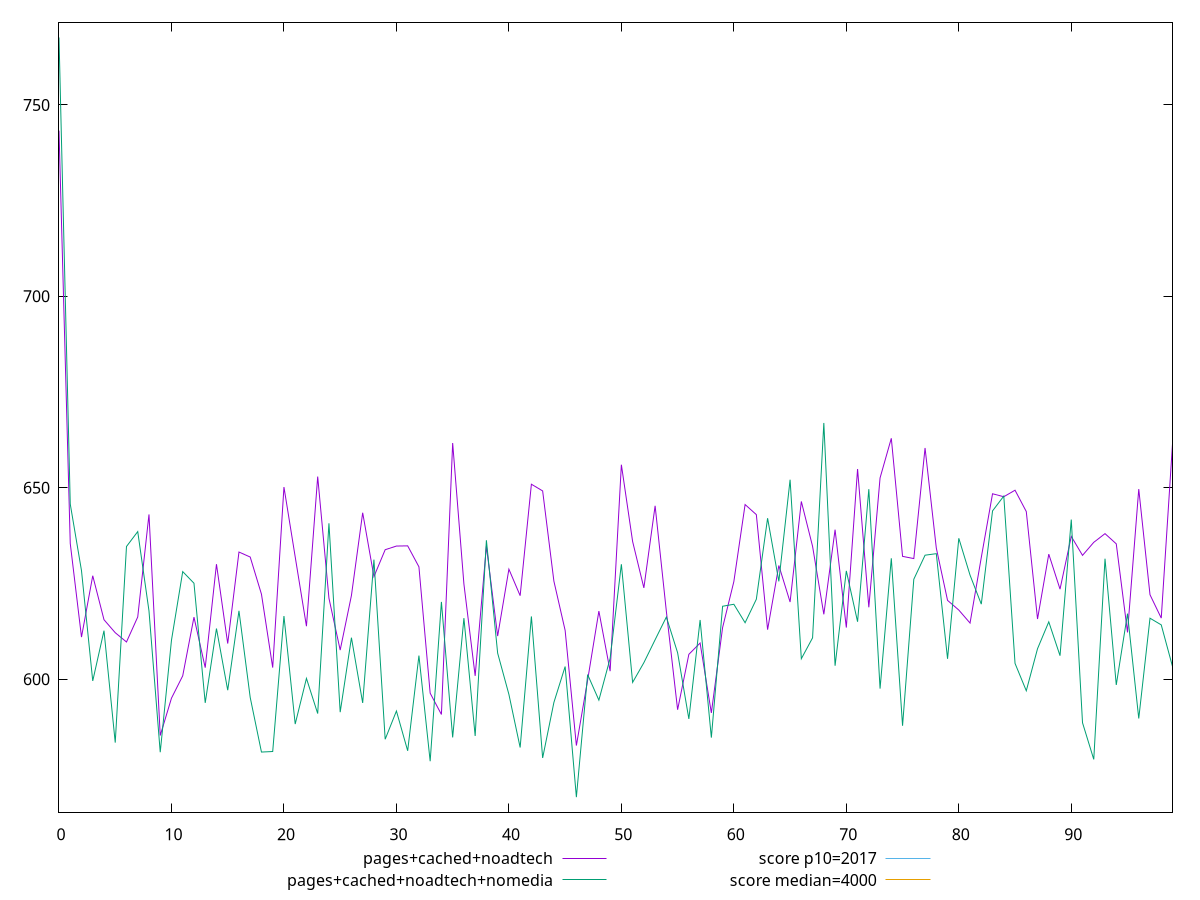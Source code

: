 reset

$pagesCachedNoadtech <<EOF
0 743.2760000000014
1 635.4800000000005
2 611.0280000000005
3 627.0480000000003
4 615.5640000000006
5 612.1720000000006
6 609.7480000000003
7 616.2840000000006
8 643.0600000000006
9 585.3240000000004
10 595.0800000000004
11 600.9160000000003
12 616.2400000000004
13 603.0480000000003
14 630.0600000000007
15 609.3440000000006
16 633.2360000000011
17 631.9320000000006
18 622.2360000000004
19 603.0640000000004
20 650.2040000000004
21 631.9720000000003
22 613.8720000000003
23 652.9360000000011
24 621.1800000000004
25 607.6360000000005
26 621.8960000000008
27 643.4960000000003
28 626.8240000000002
29 633.8440000000007
30 634.8000000000005
31 634.8520000000003
32 629.3800000000007
33 596.3800000000001
34 590.8240000000005
35 661.7040000000002
36 624.8880000000005
37 600.9000000000002
38 634.7760000000007
39 611.2960000000006
40 628.7600000000007
41 621.8400000000004
42 650.9440000000004
43 649.1960000000004
44 625.6360000000005
45 612.7720000000004
46 582.7040000000002
47 599.7920000000006
48 617.8160000000005
49 602.1320000000002
50 656.0360000000009
51 635.9840000000004
52 623.8720000000004
53 645.3080000000009
54 617.7440000000006
55 592.0640000000004
56 606.5280000000005
57 609.4760000000003
58 591.2200000000004
59 613.5240000000002
60 625.5200000000001
61 645.6360000000004
62 643.0040000000005
63 612.9680000000003
64 629.7240000000003
65 620.1840000000002
66 646.4480000000009
67 634.7240000000004
68 616.9800000000006
69 639.0760000000005
70 613.5120000000004
71 654.9160000000005
72 618.816
73 652.5880000000006
74 662.9400000000011
75 632.1080000000005
76 631.5320000000005
77 660.4120000000005
78 634.272000000001
79 620.6160000000002
80 618.0880000000006
81 614.6920000000007
82 631.8280000000004
83 648.4520000000002
84 647.6800000000004
85 649.3800000000003
86 643.8120000000001
87 615.7479999999998
88 632.6880000000009
89 623.5480000000005
90 637.3200000000002
91 632.3680000000008
92 635.7720000000002
93 638.0400000000001
94 635.3760000000004
95 612.2560000000003
96 649.6760000000007
97 622.0880000000004
98 615.9880000000002
99 661.4360000000004
EOF

$pagesCachedNoadtechNomedia <<EOF
0 767.6000000000003
1 645.7720000000007
2 628.3680000000004
3 599.5800000000003
4 612.7040000000003
5 583.4760000000006
6 634.6840000000002
7 638.5760000000006
8 617.8600000000008
9 580.9600000000005
10 610.212000000001
11 628.1320000000004
12 625.0920000000006
13 593.8519999999999
14 613.2640000000006
15 597.1560000000004
16 617.8880000000001
17 595.2680000000004
18 581.0080000000005
19 581.1480000000001
20 616.5200000000008
21 588.3160000000003
22 600.2400000000002
23 591.0600000000004
24 640.7400000000007
25 591.4200000000005
26 610.8680000000003
27 593.8360000000001
28 631.2480000000007
29 584.3480000000006
30 591.7240000000006
31 581.3360000000004
32 606.1920000000008
33 578.6080000000003
34 620.22
35 584.8280000000002
36 615.984
37 585.2120000000004
38 636.3120000000007
39 606.8400000000001
40 596.0720000000003
41 582.1960000000001
42 616.4280000000007
43 579.468
44 593.9560000000004
45 603.3400000000005
46 569.2320000000005
47 601.2360000000009
48 594.5640000000001
49 605.4720000000007
50 630.0520000000005
51 599.1959999999999
52 604.3440000000007
53 610.3320000000004
54 616.2680000000001
55 606.9400000000004
56 589.6560000000007
57 615.4920000000002
58 584.7680000000005
59 619.0800000000005
60 619.6000000000007
61 614.7760000000003
62 620.9160000000004
63 642.0680000000004
64 625.5800000000007
65 652.1200000000006
66 605.3760000000003
67 610.8320000000004
68 666.9400000000004
69 603.5480000000003
70 628.3160000000003
71 615.0360000000004
72 649.6480000000001
73 597.5640000000001
74 631.6080000000005
75 587.8680000000003
76 626.1320000000001
77 632.4120000000003
78 632.8120000000007
79 605.3600000000002
80 636.8320000000007
81 627.2040000000005
82 619.6320000000004
83 643.9800000000005
84 647.8480000000002
85 604.1600000000003
86 597.0120000000004
87 607.9880000000002
88 615.0080000000005
89 606.1680000000001
90 641.7120000000004
91 588.6560000000007
92 579.0920000000004
93 631.4959999999999
94 598.5320000000004
95 617.1520000000007
96 589.7800000000002
97 615.9600000000005
98 614.2160000000005
99 603.3560000000003
EOF

set key outside below
set xrange [0:99]
set yrange [565.2646400000006:771.5673600000002]
set trange [565.2646400000006:771.5673600000002]
set terminal svg size 640, 520 enhanced background rgb 'white'
set output "report_00018_2021-02-10T15-25-16.877Z/mainthread-work-breakdown/comparison/line/2_vs_3.svg"

plot $pagesCachedNoadtech title "pages+cached+noadtech" with line, \
     $pagesCachedNoadtechNomedia title "pages+cached+noadtech+nomedia" with line, \
     2017 title "score p10=2017", \
     4000 title "score median=4000"

reset
